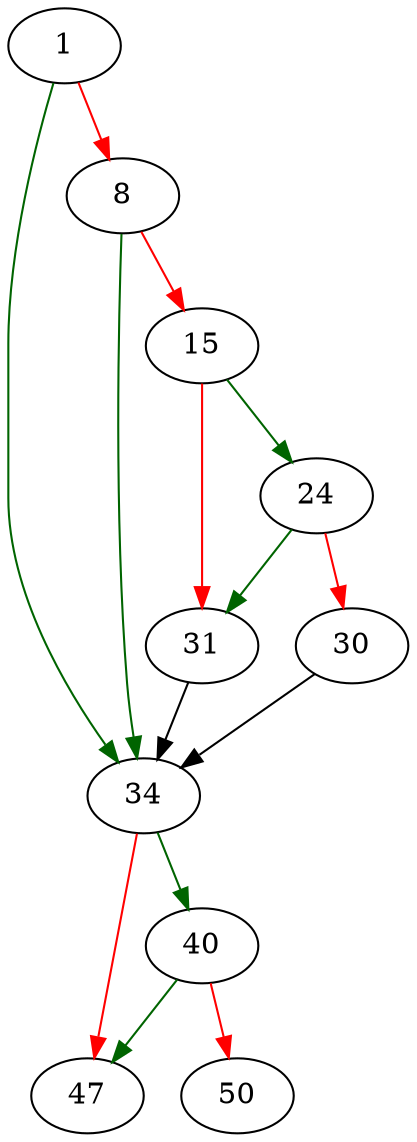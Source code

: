 strict digraph "unit_to_umax" {
	// Node definitions.
	1 [entry=true];
	34;
	8;
	15;
	24;
	31;
	30;
	40;
	47;
	50;

	// Edge definitions.
	1 -> 34 [
		color=darkgreen
		cond=true
	];
	1 -> 8 [
		color=red
		cond=false
	];
	34 -> 40 [
		color=darkgreen
		cond=true
	];
	34 -> 47 [
		color=red
		cond=false
	];
	8 -> 34 [
		color=darkgreen
		cond=true
	];
	8 -> 15 [
		color=red
		cond=false
	];
	15 -> 24 [
		color=darkgreen
		cond=true
	];
	15 -> 31 [
		color=red
		cond=false
	];
	24 -> 31 [
		color=darkgreen
		cond=true
	];
	24 -> 30 [
		color=red
		cond=false
	];
	31 -> 34;
	30 -> 34;
	40 -> 47 [
		color=darkgreen
		cond=true
	];
	40 -> 50 [
		color=red
		cond=false
	];
}